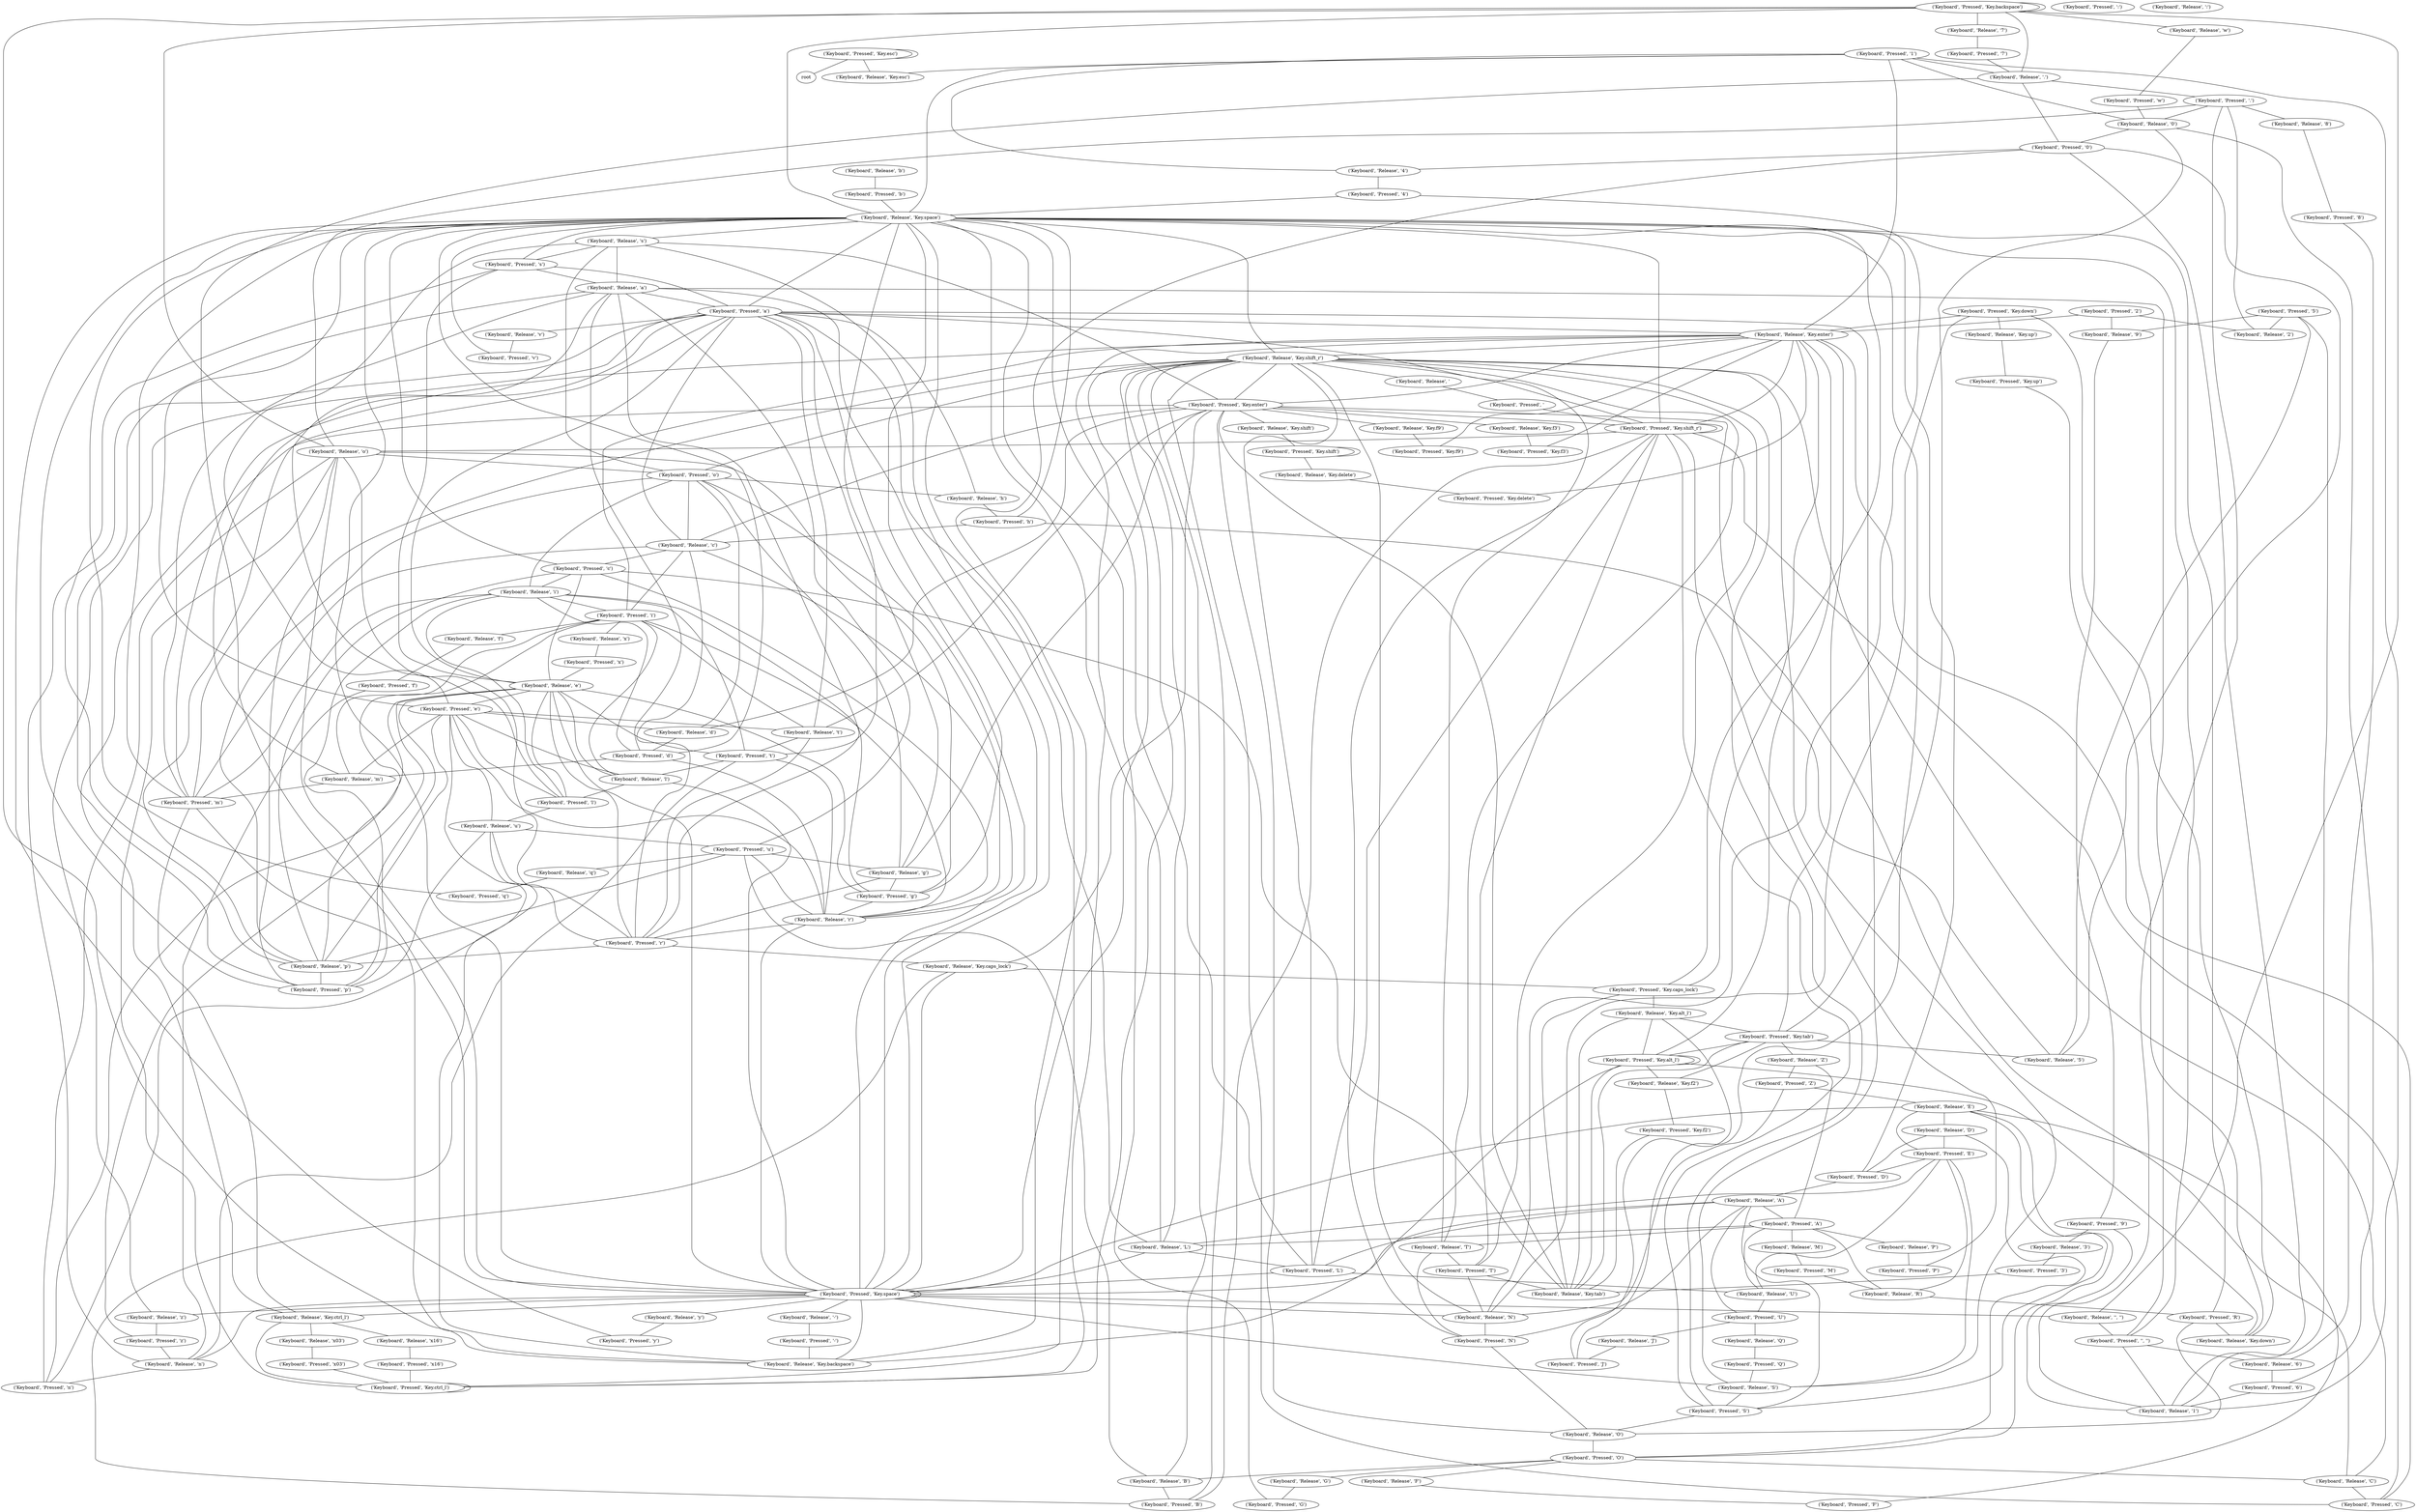 graph {
	root
	"('Keyboard', 'Pressed', 'Key.esc')"
	"('Keyboard', 'Pressed', 'Key.esc')" -- root
	"('Keyboard', 'Pressed', 'Key.esc')" -- "('Keyboard', 'Pressed', 'Key.esc')"
	"('Keyboard', 'Pressed', 'Key.esc')" -- "('Keyboard', 'Release', 'Key.esc')"
	"('Keyboard', 'Release', 'Key.esc')"
	"('Keyboard', 'Pressed', '1')"
	"('Keyboard', 'Pressed', '1')" -- "('Keyboard', 'Release', 'Key.esc')"
	"('Keyboard', 'Pressed', '1')" -- "('Keyboard', 'Release', '.')"
	"('Keyboard', 'Pressed', '1')" -- "('Keyboard', 'Release', '0')"
	"('Keyboard', 'Pressed', '1')" -- "('Keyboard', 'Release', 'Key.enter')"
	"('Keyboard', 'Pressed', '1')" -- "('Keyboard', 'Release', '4')"
	"('Keyboard', 'Pressed', '1')" -- "('Keyboard', 'Release', 'Key.space')"
	"('Keyboard', 'Release', '1')"
	"('Keyboard', 'Release', '1')" -- "('Keyboard', 'Pressed', '1')"
	"('Keyboard', 'Pressed', '9')"
	"('Keyboard', 'Pressed', '9')" -- "('Keyboard', 'Release', '1')"
	"('Keyboard', 'Pressed', '9')" -- "('Keyboard', 'Release', '3')"
	"('Keyboard', 'Release', '9')"
	"('Keyboard', 'Release', '9')" -- "('Keyboard', 'Pressed', '9')"
	"('Keyboard', 'Pressed', '2')"
	"('Keyboard', 'Pressed', '2')" -- "('Keyboard', 'Release', '9')"
	"('Keyboard', 'Pressed', '2')" -- "('Keyboard', 'Release', '2')"
	"('Keyboard', 'Pressed', '2')" -- "('Keyboard', 'Release', 'Key.enter')"
	"('Keyboard', 'Release', '2')"
	"('Keyboard', 'Pressed', '.')"
	"('Keyboard', 'Pressed', '.')" -- "('Keyboard', 'Release', '1')"
	"('Keyboard', 'Pressed', '.')" -- "('Keyboard', 'Release', '2')"
	"('Keyboard', 'Pressed', '.')" -- "('Keyboard', 'Release', '8')"
	"('Keyboard', 'Pressed', '.')" -- "('Keyboard', 'Release', '0')"
	"('Keyboard', 'Pressed', '.')" -- "('Keyboard', 'Release', 'o')"
	"('Keyboard', 'Release', '.')"
	"('Keyboard', 'Release', '.')" -- "('Keyboard', 'Pressed', '.')"
	"('Keyboard', 'Pressed', '6')"
	"('Keyboard', 'Pressed', '6')" -- "('Keyboard', 'Release', '1')"
	"('Keyboard', 'Pressed', '6')" -- "('Keyboard', 'Release', '0')"
	"('Keyboard', 'Release', '6')"
	"('Keyboard', 'Release', '6')" -- "('Keyboard', 'Pressed', '6')"
	"('Keyboard', 'Pressed', '8')"
	"('Keyboard', 'Pressed', '8')" -- "('Keyboard', 'Release', '6')"
	"('Keyboard', 'Release', '8')"
	"('Keyboard', 'Release', '8')" -- "('Keyboard', 'Pressed', '8')"
	"('Keyboard', 'Pressed', 'Key.backspace')"
	"('Keyboard', 'Pressed', 'Key.backspace')" -- "('Keyboard', 'Release', '.')"
	"('Keyboard', 'Pressed', 'Key.backspace')" -- "('Keyboard', 'Pressed', 'Key.backspace')"
	"('Keyboard', 'Pressed', 'Key.backspace')" -- "('Keyboard', 'Release', 'Key.backspace')"
	"('Keyboard', 'Pressed', 'Key.backspace')" -- "('Keyboard', 'Release', 'w')"
	"('Keyboard', 'Pressed', 'Key.backspace')" -- "('Keyboard', 'Release', 'o')"
	"('Keyboard', 'Pressed', 'Key.backspace')" -- "('Keyboard', 'Release', 'Key.space')"
	"('Keyboard', 'Pressed', 'Key.backspace')" -- "('Keyboard', 'Release', '7')"
	"('Keyboard', 'Pressed', 'Key.backspace')" -- "('Keyboard', 'Release', '', '')"
	"('Keyboard', 'Release', 'Key.backspace')"
	"('Keyboard', 'Pressed', '0')"
	"('Keyboard', 'Pressed', '0')" -- "('Keyboard', 'Release', '1')"
	"('Keyboard', 'Pressed', '0')" -- "('Keyboard', 'Release', '.')"
	"('Keyboard', 'Pressed', '0')" -- "('Keyboard', 'Release', 'Key.backspace')"
	"('Keyboard', 'Pressed', '0')" -- "('Keyboard', 'Release', '4')"
	"('Keyboard', 'Pressed', '0')" -- "('Keyboard', 'Release', '5')"
	"('Keyboard', 'Release', '0')"
	"('Keyboard', 'Release', '0')" -- "('Keyboard', 'Pressed', '0')"
	"('Keyboard', 'Pressed', 'w')"
	"('Keyboard', 'Pressed', 'w')" -- "('Keyboard', 'Release', '0')"
	"('Keyboard', 'Release', 'w')"
	"('Keyboard', 'Release', 'w')" -- "('Keyboard', 'Pressed', 'w')"
	"('Keyboard', 'Pressed', 'Key.alt_l')"
	"('Keyboard', 'Pressed', 'Key.alt_l')" -- "('Keyboard', 'Release', 'Key.backspace')"
	"('Keyboard', 'Pressed', 'Key.alt_l')" -- "('Keyboard', 'Pressed', 'Key.alt_l')"
	"('Keyboard', 'Pressed', 'Key.alt_l')" -- "('Keyboard', 'Release', 'Key.tab')"
	"('Keyboard', 'Pressed', 'Key.alt_l')" -- "('Keyboard', 'Release', 'Key.alt_l')"
	"('Keyboard', 'Pressed', 'Key.alt_l')" -- "('Keyboard', 'Release', 'Key.enter')"
	"('Keyboard', 'Pressed', 'Key.alt_l')" -- "('Keyboard', 'Release', 'Key.f2')"
	"('Keyboard', 'Pressed', 'Key.alt_l')" -- "('Keyboard', 'Release', 'Key.down')"
	"('Keyboard', 'Pressed', 'Key.tab')"
	"('Keyboard', 'Pressed', 'Key.tab')" -- "('Keyboard', 'Release', '0')"
	"('Keyboard', 'Pressed', 'Key.tab')" -- "('Keyboard', 'Pressed', 'Key.alt_l')"
	"('Keyboard', 'Pressed', 'Key.tab')" -- "('Keyboard', 'Release', 'Key.tab')"
	"('Keyboard', 'Pressed', 'Key.tab')" -- "('Keyboard', 'Release', 'Key.enter')"
	"('Keyboard', 'Pressed', 'Key.tab')" -- "('Keyboard', 'Release', 'Key.f2')"
	"('Keyboard', 'Pressed', 'Key.tab')" -- "('Keyboard', 'Release', '5')"
	"('Keyboard', 'Pressed', 'Key.tab')" -- "('Keyboard', 'Release', 'Z')"
	"('Keyboard', 'Release', 'Key.tab')"
	"('Keyboard', 'Release', 'Key.tab')" -- "('Keyboard', 'Release', 'Key.alt_l')"
	"('Keyboard', 'Release', 'Key.alt_l')"
	"('Keyboard', 'Release', 'Key.alt_l')" -- "('Keyboard', 'Pressed', 'Key.tab')"
	"('Keyboard', 'Pressed', 'Key.enter')"
	"('Keyboard', 'Pressed', 'Key.enter')" -- "('Keyboard', 'Release', 'Key.tab')"
	"('Keyboard', 'Pressed', 'Key.enter')" -- "('Keyboard', 'Release', 'Key.enter')"
	"('Keyboard', 'Pressed', 'Key.enter')" -- "('Keyboard', 'Release', 'Key.f9')"
	"('Keyboard', 'Pressed', 'Key.enter')" -- "('Keyboard', 'Release', 'c')"
	"('Keyboard', 'Pressed', 'Key.enter')" -- "('Keyboard', 'Release', 't')"
	"('Keyboard', 'Pressed', 'Key.enter')" -- "('Keyboard', 'Release', 's')"
	"('Keyboard', 'Pressed', 'Key.enter')" -- "('Keyboard', 'Release', 'Key.caps_lock')"
	"('Keyboard', 'Pressed', 'Key.enter')" -- "('Keyboard', 'Release', 'O')"
	"('Keyboard', 'Pressed', 'Key.enter')" -- "('Keyboard', 'Release', '5')"
	"('Keyboard', 'Pressed', 'Key.enter')" -- "('Keyboard', 'Release', 'Key.f3')"
	"('Keyboard', 'Pressed', 'Key.enter')" -- "('Keyboard', 'Release', 'g')"
	"('Keyboard', 'Pressed', 'Key.enter')" -- "('Keyboard', 'Release', 'd')"
	"('Keyboard', 'Pressed', 'Key.enter')" -- "('Keyboard', 'Release', 'Key.shift')"
	"('Keyboard', 'Pressed', 'Key.enter')" -- "('Keyboard', 'Release', 'Key.ctrl_l')"
	"('Keyboard', 'Pressed', 'Key.enter')" -- "('Keyboard', 'Pressed', 'Key.shift_r')"
	"('Keyboard', 'Release', 'Key.enter')"
	"('Keyboard', 'Release', 'Key.enter')" -- "('Keyboard', 'Release', 'Key.shift_r')"
	"('Keyboard', 'Pressed', 'Key.f9')"
	"('Keyboard', 'Pressed', 'Key.f9')" -- "('Keyboard', 'Release', 'Key.enter')"
	"('Keyboard', 'Release', 'Key.f9')"
	"('Keyboard', 'Release', 'Key.f9')" -- "('Keyboard', 'Pressed', 'Key.f9')"
	"('Keyboard', 'Pressed', 'Key.f2')"
	"('Keyboard', 'Pressed', 'Key.f2')" -- "('Keyboard', 'Release', 'Key.tab')"
	"('Keyboard', 'Release', 'Key.f2')"
	"('Keyboard', 'Release', 'Key.f2')" -- "('Keyboard', 'Pressed', 'Key.f2')"
	"('Keyboard', 'Pressed', 'c')"
	"('Keyboard', 'Pressed', 'c')" -- "('Keyboard', 'Release', 'Key.tab')"
	"('Keyboard', 'Pressed', 'c')" -- "('Keyboard', 'Release', 'r')"
	"('Keyboard', 'Pressed', 'c')" -- "('Keyboard', 'Release', 'e')"
	"('Keyboard', 'Pressed', 'c')" -- "('Keyboard', 'Release', 'Key.space')"
	"('Keyboard', 'Pressed', 'c')" -- "('Keyboard', 'Release', 'p')"
	"('Keyboard', 'Pressed', 'c')" -- "('Keyboard', 'Release', 'i')"
	"('Keyboard', 'Release', 'c')"
	"('Keyboard', 'Release', 'c')" -- "('Keyboard', 'Pressed', 'c')"
	"('Keyboard', 'Pressed', 'o')"
	"('Keyboard', 'Pressed', 'o')" -- "('Keyboard', 'Release', 'c')"
	"('Keyboard', 'Pressed', 'o')" -- "('Keyboard', 'Release', 'r')"
	"('Keyboard', 'Pressed', 'o')" -- "('Keyboard', 'Release', 's')"
	"('Keyboard', 'Pressed', 'o')" -- "('Keyboard', 'Release', 'g')"
	"('Keyboard', 'Pressed', 'o')" -- "('Keyboard', 'Release', 'p')"
	"('Keyboard', 'Pressed', 'o')" -- "('Keyboard', 'Release', 'h')"
	"('Keyboard', 'Pressed', 'o')" -- "('Keyboard', 'Release', 'd')"
	"('Keyboard', 'Pressed', 'o')" -- "('Keyboard', 'Release', 'i')"
	"('Keyboard', 'Pressed', 'o')" -- "('Keyboard', 'Release', 'Key.shift_r')"
	"('Keyboard', 'Release', 'o')"
	"('Keyboard', 'Release', 'o')" -- "('Keyboard', 'Pressed', 'o')"
	"('Keyboard', 'Pressed', 'r')"
	"('Keyboard', 'Pressed', 'r')" -- "('Keyboard', 'Release', 'c')"
	"('Keyboard', 'Pressed', 'r')" -- "('Keyboard', 'Release', 'o')"
	"('Keyboard', 'Pressed', 'r')" -- "('Keyboard', 'Release', 't')"
	"('Keyboard', 'Pressed', 'r')" -- "('Keyboard', 'Release', 'e')"
	"('Keyboard', 'Pressed', 'r')" -- "('Keyboard', 'Release', 'Key.caps_lock')"
	"('Keyboard', 'Pressed', 'r')" -- "('Keyboard', 'Release', 'g')"
	"('Keyboard', 'Pressed', 'r')" -- "('Keyboard', 'Release', 'a')"
	"('Keyboard', 'Pressed', 'r')" -- "('Keyboard', 'Release', 'u')"
	"('Keyboard', 'Pressed', 'r')" -- "('Keyboard', 'Release', 'p')"
	"('Keyboard', 'Release', 'r')"
	"('Keyboard', 'Release', 'r')" -- "('Keyboard', 'Pressed', 'r')"
	"('Keyboard', 'Pressed', 't')"
	"('Keyboard', 'Pressed', 't')" -- "('Keyboard', 'Release', 'r')"
	"('Keyboard', 'Pressed', 't')" -- "('Keyboard', 'Release', 'e')"
	"('Keyboard', 'Pressed', 't')" -- "('Keyboard', 'Release', 'Key.space')"
	"('Keyboard', 'Pressed', 't')" -- "('Keyboard', 'Release', 'n')"
	"('Keyboard', 'Pressed', 't')" -- "('Keyboard', 'Release', 'l')"
	"('Keyboard', 'Pressed', 't')" -- "('Keyboard', 'Release', 'i')"
	"('Keyboard', 'Release', 't')"
	"('Keyboard', 'Release', 't')" -- "('Keyboard', 'Pressed', 't')"
	"('Keyboard', 'Pressed', 'e')"
	"('Keyboard', 'Pressed', 'e')" -- "('Keyboard', 'Release', 'Key.backspace')"
	"('Keyboard', 'Pressed', 'e')" -- "('Keyboard', 'Release', 'r')"
	"('Keyboard', 'Pressed', 'e')" -- "('Keyboard', 'Release', 't')"
	"('Keyboard', 'Pressed', 'e')" -- "('Keyboard', 'Release', 's')"
	"('Keyboard', 'Pressed', 'e')" -- "('Keyboard', 'Release', 'Key.space')"
	"('Keyboard', 'Pressed', 'e')" -- "('Keyboard', 'Release', 'l')"
	"('Keyboard', 'Pressed', 'e')" -- "('Keyboard', 'Release', 'u')"
	"('Keyboard', 'Pressed', 'e')" -- "('Keyboard', 'Release', 'p')"
	"('Keyboard', 'Pressed', 'e')" -- "('Keyboard', 'Release', 'm')"
	"('Keyboard', 'Pressed', 'e')" -- "('Keyboard', 'Release', 'd')"
	"('Keyboard', 'Release', 'e')"
	"('Keyboard', 'Release', 'e')" -- "('Keyboard', 'Pressed', 'e')"
	"('Keyboard', 'Release', 'e')" -- "('Keyboard', 'Pressed', 'l')"
	"('Keyboard', 'Pressed', 's')"
	"('Keyboard', 'Pressed', 's')" -- "('Keyboard', 'Release', 'e')"
	"('Keyboard', 'Pressed', 's')" -- "('Keyboard', 'Release', 'Key.space')"
	"('Keyboard', 'Pressed', 's')" -- "('Keyboard', 'Pressed', 'a')"
	"('Keyboard', 'Pressed', 's')" -- "('Keyboard', 'Release', 'a')"
	"('Keyboard', 'Pressed', 's')" -- "('Keyboard', 'Release', 'p')"
	"('Keyboard', 'Release', 's')"
	"('Keyboard', 'Release', 's')" -- "('Keyboard', 'Pressed', 's')"
	"('Keyboard', 'Release', 's')" -- "('Keyboard', 'Pressed', 'Key.space')"
	"('Keyboard', 'Release', 's')" -- "('Keyboard', 'Release', 'a')"
	"('Keyboard', 'Pressed', 'Key.caps_lock')"
	"('Keyboard', 'Pressed', 'Key.caps_lock')" -- "('Keyboard', 'Release', 'Key.tab')"
	"('Keyboard', 'Pressed', 'Key.caps_lock')" -- "('Keyboard', 'Release', 'Key.alt_l')"
	"('Keyboard', 'Pressed', 'Key.caps_lock')" -- "('Keyboard', 'Release', 'Key.enter')"
	"('Keyboard', 'Pressed', 'Key.caps_lock')" -- "('Keyboard', 'Release', 'Key.space')"
	"('Keyboard', 'Release', 'Key.caps_lock')"
	"('Keyboard', 'Release', 'Key.caps_lock')" -- "('Keyboard', 'Pressed', 'Key.caps_lock')"
	"('Keyboard', 'Pressed', 'C')"
	"('Keyboard', 'Pressed', 'C')" -- "('Keyboard', 'Release', 'Key.enter')"
	"('Keyboard', 'Pressed', 'C')" -- "('Keyboard', 'Pressed', 'Key.shift_r')"
	"('Keyboard', 'Release', 'C')"
	"('Keyboard', 'Release', 'C')" -- "('Keyboard', 'Pressed', 'C')"
	"('Keyboard', 'Release', 'C')" -- "('Keyboard', 'Release', 'Key.shift_r')"
	"('Keyboard', 'Pressed', 'O')"
	"('Keyboard', 'Pressed', 'O')" -- "('Keyboard', 'Release', 'C')"
	"('Keyboard', 'Pressed', 'O')" -- "('Keyboard', 'Release', 'D')"
	"('Keyboard', 'Pressed', 'O')" -- "('Keyboard', 'Release', 'G')"
	"('Keyboard', 'Pressed', 'O')" -- "('Keyboard', 'Release', 'E')"
	"('Keyboard', 'Pressed', 'O')" -- "('Keyboard', 'Release', 'B')"
	"('Keyboard', 'Pressed', 'O')" -- "('Keyboard', 'Release', 'F')"
	"('Keyboard', 'Release', 'O')"
	"('Keyboard', 'Release', 'O')" -- "('Keyboard', 'Pressed', 'O')"
	"('Keyboard', 'Pressed', 'N')"
	"('Keyboard', 'Pressed', 'N')" -- "('Keyboard', 'Release', 'O')"
	"('Keyboard', 'Pressed', 'N')" -- "('Keyboard', 'Release', 'T')"
	"('Keyboard', 'Pressed', 'N')" -- "('Keyboard', 'Release', 'A')"
	"('Keyboard', 'Pressed', 'N')" -- "('Keyboard', 'Pressed', 'Key.shift_r')"
	"('Keyboard', 'Release', 'N')"
	"('Keyboard', 'Release', 'N')" -- "('Keyboard', 'Pressed', 'N')"
	"('Keyboard', 'Pressed', 'T')"
	"('Keyboard', 'Pressed', 'T')" -- "('Keyboard', 'Release', 'Key.tab')"
	"('Keyboard', 'Pressed', 'T')" -- "('Keyboard', 'Release', 'N')"
	"('Keyboard', 'Pressed', 'T')" -- "('Keyboard', 'Pressed', 'Key.shift_r')"
	"('Keyboard', 'Release', 'T')"
	"('Keyboard', 'Release', 'T')" -- "('Keyboard', 'Pressed', 'T')"
	"('Keyboard', 'Release', 'T')" -- "('Keyboard', 'Release', 'Key.shift_r')"
	"('Keyboard', 'Pressed', 'A')"
	"('Keyboard', 'Pressed', 'A')" -- "('Keyboard', 'Release', 'T')"
	"('Keyboard', 'Pressed', 'A')" -- "('Keyboard', 'Release', 'U')"
	"('Keyboard', 'Pressed', 'A')" -- "('Keyboard', 'Release', 'R')"
	"('Keyboard', 'Pressed', 'A')" -- "('Keyboard', 'Release', 'L')"
	"('Keyboard', 'Pressed', 'A')" -- "('Keyboard', 'Release', 'Z')"
	"('Keyboard', 'Pressed', 'A')" -- "('Keyboard', 'Release', 'P')"
	"('Keyboard', 'Pressed', 'A')" -- "('Keyboard', 'Release', 'M')"
	"('Keyboard', 'Release', 'A')"
	"('Keyboard', 'Release', 'A')" -- "('Keyboard', 'Pressed', 'A')"
	"('Keyboard', 'Pressed', 'D')"
	"('Keyboard', 'Pressed', 'D')" -- "('Keyboard', 'Release', 'A')"
	"('Keyboard', 'Pressed', 'D')" -- "('Keyboard', 'Release', 'Key.space')"
	"('Keyboard', 'Release', 'D')"
	"('Keyboard', 'Release', 'D')" -- "('Keyboard', 'Pressed', 'D')"
	"('Keyboard', 'Release', 'D')" -- "('Keyboard', 'Pressed', 'E')"
	"('Keyboard', 'Pressed', '4')"
	"('Keyboard', 'Pressed', '4')" -- "('Keyboard', 'Release', 'N')"
	"('Keyboard', 'Pressed', '4')" -- "('Keyboard', 'Release', 'Key.space')"
	"('Keyboard', 'Release', '4')"
	"('Keyboard', 'Release', '4')" -- "('Keyboard', 'Pressed', '4')"
	"('Keyboard', 'Pressed', '3')"
	"('Keyboard', 'Pressed', '3')" -- "('Keyboard', 'Release', 'Key.tab')"
	"('Keyboard', 'Release', '3')"
	"('Keyboard', 'Release', '3')" -- "('Keyboard', 'Pressed', '3')"
	"('Keyboard', 'Pressed', '5')"
	"('Keyboard', 'Pressed', '5')" -- "('Keyboard', 'Release', '1')"
	"('Keyboard', 'Pressed', '5')" -- "('Keyboard', 'Release', '9')"
	"('Keyboard', 'Pressed', '5')" -- "('Keyboard', 'Release', '2')"
	"('Keyboard', 'Pressed', '5')" -- "('Keyboard', 'Release', '5')"
	"('Keyboard', 'Release', '5')"
	"('Keyboard', 'Pressed', 'Key.f3')"
	"('Keyboard', 'Pressed', 'Key.f3')" -- "('Keyboard', 'Release', 'Key.enter')"
	"('Keyboard', 'Release', 'Key.f3')"
	"('Keyboard', 'Release', 'Key.f3')" -- "('Keyboard', 'Pressed', 'Key.f3')"
	"('Keyboard', 'Pressed', 'Key.down')"
	"('Keyboard', 'Pressed', 'Key.down')" -- "('Keyboard', 'Release', 'Key.enter')"
	"('Keyboard', 'Pressed', 'Key.down')" -- "('Keyboard', 'Release', 'N')"
	"('Keyboard', 'Pressed', 'Key.down')" -- "('Keyboard', 'Release', 'Key.down')"
	"('Keyboard', 'Pressed', 'Key.down')" -- "('Keyboard', 'Release', 'Key.up')"
	"('Keyboard', 'Release', 'Key.down')"
	"('Keyboard', 'Pressed', 'J')"
	"('Keyboard', 'Pressed', 'J')" -- "('Keyboard', 'Release', 'Key.alt_l')"
	"('Keyboard', 'Pressed', 'J')" -- "('Keyboard', 'Release', 'Key.space')"
	"('Keyboard', 'Release', 'J')"
	"('Keyboard', 'Release', 'J')" -- "('Keyboard', 'Pressed', 'J')"
	"('Keyboard', 'Pressed', 'U')"
	"('Keyboard', 'Pressed', 'U')" -- "('Keyboard', 'Release', 'A')"
	"('Keyboard', 'Pressed', 'U')" -- "('Keyboard', 'Release', 'J')"
	"('Keyboard', 'Pressed', 'U')" -- "('Keyboard', 'Release', 'Q')"
	"('Keyboard', 'Release', 'U')"
	"('Keyboard', 'Release', 'U')" -- "('Keyboard', 'Pressed', 'U')"
	"('Keyboard', 'Pressed', 'Key.space')"
	"('Keyboard', 'Pressed', 'Key.space')" -- "('Keyboard', 'Release', '.')"
	"('Keyboard', 'Pressed', 'Key.space')" -- "('Keyboard', 'Release', 'Key.backspace')"
	"('Keyboard', 'Pressed', 'Key.space')" -- "('Keyboard', 'Release', 'c')"
	"('Keyboard', 'Pressed', 'Key.space')" -- "('Keyboard', 'Release', 'o')"
	"('Keyboard', 'Pressed', 'Key.space')" -- "('Keyboard', 'Release', 'r')"
	"('Keyboard', 'Pressed', 'Key.space')" -- "('Keyboard', 'Release', 'e')"
	"('Keyboard', 'Pressed', 'Key.space')" -- "('Keyboard', 'Release', 'Key.caps_lock')"
	"('Keyboard', 'Pressed', 'Key.space')" -- "('Keyboard', 'Release', 'N')"
	"('Keyboard', 'Pressed', 'Key.space')" -- "('Keyboard', 'Release', 'A')"
	"('Keyboard', 'Pressed', 'Key.space')" -- "('Keyboard', 'Pressed', 'Key.space')"
	"('Keyboard', 'Pressed', 'Key.space')" -- "('Keyboard', 'Release', 'Key.space')"
	"('Keyboard', 'Pressed', 'Key.space')" -- "('Keyboard', 'Release', 'L')"
	"('Keyboard', 'Pressed', 'Key.space')" -- "('Keyboard', 'Release', 'E')"
	"('Keyboard', 'Pressed', 'Key.space')" -- "('Keyboard', 'Release', 'n')"
	"('Keyboard', 'Pressed', 'Key.space')" -- "('Keyboard', 'Release', 'z')"
	"('Keyboard', 'Pressed', 'Key.space')" -- "('Keyboard', 'Release', 'a')"
	"('Keyboard', 'Pressed', 'Key.space')" -- "('Keyboard', 'Release', 'l')"
	"('Keyboard', 'Pressed', 'Key.space')" -- "('Keyboard', 'Release', 'Key.ctrl_l')"
	"('Keyboard', 'Pressed', 'Key.space')" -- "('Keyboard', 'Release', 'Key.shift_r')"
	"('Keyboard', 'Pressed', 'Key.space')" -- "('Keyboard', 'Release', '', '')"
	"('Keyboard', 'Pressed', 'Key.space')" -- "('Keyboard', 'Release', '-')"
	"('Keyboard', 'Pressed', 'Key.space')" -- "('Keyboard', 'Release', 'S')"
	"('Keyboard', 'Pressed', 'Key.space')" -- "('Keyboard', 'Release', 'y')"
	"('Keyboard', 'Release', 'Key.space')"
	"('Keyboard', 'Release', 'Key.space')" -- "('Keyboard', 'Release', 's')"
	"('Keyboard', 'Release', 'Key.space')" -- "('Keyboard', 'Pressed', 'L')"
	"('Keyboard', 'Release', 'Key.space')" -- "('Keyboard', 'Release', 'Key.shift_r')"
	"('Keyboard', 'Pressed', 'Key.up')"
	"('Keyboard', 'Pressed', 'Key.up')" -- "('Keyboard', 'Release', 'Key.down')"
	"('Keyboard', 'Release', 'Key.up')"
	"('Keyboard', 'Release', 'Key.up')" -- "('Keyboard', 'Pressed', 'Key.up')"
	"('Keyboard', 'Pressed', 'R')"
	"('Keyboard', 'Pressed', 'R')" -- "('Keyboard', 'Release', 'O')"
	"('Keyboard', 'Pressed', 'R')" -- "('Keyboard', 'Release', 'Key.down')"
	"('Keyboard', 'Pressed', 'R')" -- "('Keyboard', 'Release', 'Key.space')"
	"('Keyboard', 'Release', 'R')"
	"('Keyboard', 'Release', 'R')" -- "('Keyboard', 'Pressed', 'R')"
	"('Keyboard', 'Pressed', 'L')"
	"('Keyboard', 'Pressed', 'L')" -- "('Keyboard', 'Release', 'A')"
	"('Keyboard', 'Pressed', 'L')" -- "('Keyboard', 'Release', 'U')"
	"('Keyboard', 'Pressed', 'L')" -- "('Keyboard', 'Pressed', 'Key.space')"
	"('Keyboard', 'Pressed', 'L')" -- "('Keyboard', 'Pressed', 'Key.shift_r')"
	"('Keyboard', 'Release', 'L')"
	"('Keyboard', 'Release', 'L')" -- "('Keyboard', 'Release', 'Key.space')"
	"('Keyboard', 'Release', 'L')" -- "('Keyboard', 'Pressed', 'L')"
	"('Keyboard', 'Release', 'L')" -- "('Keyboard', 'Release', 'Key.shift_r')"
	"('Keyboard', 'Pressed', 'G')"
	"('Keyboard', 'Pressed', 'G')" -- "('Keyboard', 'Release', 'Key.space')"
	"('Keyboard', 'Release', 'G')"
	"('Keyboard', 'Release', 'G')" -- "('Keyboard', 'Pressed', 'G')"
	"('Keyboard', 'Pressed', 'Z')"
	"('Keyboard', 'Pressed', 'Z')" -- "('Keyboard', 'Release', 'N')"
	"('Keyboard', 'Pressed', 'Z')" -- "('Keyboard', 'Release', 'E')"
	"('Keyboard', 'Release', 'Z')"
	"('Keyboard', 'Release', 'Z')" -- "('Keyboard', 'Pressed', 'Z')"
	"('Keyboard', 'Pressed', 'E')"
	"('Keyboard', 'Pressed', 'E')" -- "('Keyboard', 'Pressed', 'D')"
	"('Keyboard', 'Pressed', 'E')" -- "('Keyboard', 'Release', 'U')"
	"('Keyboard', 'Pressed', 'E')" -- "('Keyboard', 'Release', 'R')"
	"('Keyboard', 'Pressed', 'E')" -- "('Keyboard', 'Release', 'L')"
	"('Keyboard', 'Pressed', 'E')" -- "('Keyboard', 'Release', 'S')"
	"('Keyboard', 'Release', 'E')"
	"('Keyboard', 'Release', 'E')" -- "('Keyboard', 'Release', 'D')"
	"('Keyboard', 'Release', 'E')" -- "('Keyboard', 'Pressed', 'E')"
	"('Keyboard', 'Pressed', 'g')"
	"('Keyboard', 'Pressed', 'g')" -- "('Keyboard', 'Release', 'o')"
	"('Keyboard', 'Pressed', 'g')" -- "('Keyboard', 'Release', 'r')"
	"('Keyboard', 'Pressed', 'g')" -- "('Keyboard', 'Release', 'e')"
	"('Keyboard', 'Pressed', 'g')" -- "('Keyboard', 'Release', 'Key.space')"
	"('Keyboard', 'Pressed', 'g')" -- "('Keyboard', 'Release', 'i')"
	"('Keyboard', 'Release', 'g')"
	"('Keyboard', 'Release', 'g')" -- "('Keyboard', 'Pressed', 'g')"
	"('Keyboard', 'Pressed', 'n')"
	"('Keyboard', 'Pressed', 'n')" -- "('Keyboard', 'Release', 'o')"
	"('Keyboard', 'Pressed', 'n')" -- "('Keyboard', 'Release', 'e')"
	"('Keyboard', 'Pressed', 'n')" -- "('Keyboard', 'Release', 'u')"
	"('Keyboard', 'Release', 'n')"
	"('Keyboard', 'Release', 'n')" -- "('Keyboard', 'Pressed', 'n')"
	"('Keyboard', 'Pressed', 'z')"
	"('Keyboard', 'Pressed', 'z')" -- "('Keyboard', 'Release', 'e')"
	"('Keyboard', 'Pressed', 'z')" -- "('Keyboard', 'Release', 'n')"
	"('Keyboard', 'Release', 'z')"
	"('Keyboard', 'Release', 'z')" -- "('Keyboard', 'Pressed', 'z')"
	"('Keyboard', 'Pressed', 'a')"
	"('Keyboard', 'Pressed', 'a')" -- "('Keyboard', 'Release', 'Key.enter')"
	"('Keyboard', 'Pressed', 'a')" -- "('Keyboard', 'Release', 'c')"
	"('Keyboard', 'Pressed', 'a')" -- "('Keyboard', 'Release', 'r')"
	"('Keyboard', 'Pressed', 'a')" -- "('Keyboard', 'Release', 't')"
	"('Keyboard', 'Pressed', 'a')" -- "('Keyboard', 'Release', 'e')"
	"('Keyboard', 'Pressed', 'a')" -- "('Keyboard', 'Release', 'T')"
	"('Keyboard', 'Pressed', 'a')" -- "('Keyboard', 'Release', 'Key.space')"
	"('Keyboard', 'Pressed', 'a')" -- "('Keyboard', 'Release', 'L')"
	"('Keyboard', 'Pressed', 'a')" -- "('Keyboard', 'Release', 'g')"
	"('Keyboard', 'Pressed', 'a')" -- "('Keyboard', 'Release', 'n')"
	"('Keyboard', 'Pressed', 'a')" -- "('Keyboard', 'Release', 'z')"
	"('Keyboard', 'Pressed', 'a')" -- "('Keyboard', 'Release', 'p')"
	"('Keyboard', 'Pressed', 'a')" -- "('Keyboard', 'Release', 'h')"
	"('Keyboard', 'Pressed', 'a')" -- "('Keyboard', 'Release', 'm')"
	"('Keyboard', 'Pressed', 'a')" -- "('Keyboard', 'Release', 'S')"
	"('Keyboard', 'Pressed', 'a')" -- "('Keyboard', 'Release', 'v')"
	"('Keyboard', 'Release', 'a')"
	"('Keyboard', 'Release', 'a')" -- "('Keyboard', 'Pressed', 'a')"
	"('Keyboard', 'Pressed', 'l')"
	"('Keyboard', 'Pressed', 'l')" -- "('Keyboard', 'Pressed', 'e')"
	"('Keyboard', 'Pressed', 'l')" -- "('Keyboard', 'Release', 'a')"
	"('Keyboard', 'Pressed', 'l')" -- "('Keyboard', 'Release', 'u')"
	"('Keyboard', 'Pressed', 'l')" -- "('Keyboard', 'Release', 'i')"
	"('Keyboard', 'Release', 'l')"
	"('Keyboard', 'Release', 'l')" -- "('Keyboard', 'Release', 'e')"
	"('Keyboard', 'Release', 'l')" -- "('Keyboard', 'Pressed', 'l')"
	"('Keyboard', 'Pressed', 'u')"
	"('Keyboard', 'Pressed', 'u')" -- "('Keyboard', 'Release', 'r')"
	"('Keyboard', 'Pressed', 'u')" -- "('Keyboard', 'Release', 'g')"
	"('Keyboard', 'Pressed', 'u')" -- "('Keyboard', 'Release', 'a')"
	"('Keyboard', 'Pressed', 'u')" -- "('Keyboard', 'Release', 'p')"
	"('Keyboard', 'Pressed', 'u')" -- "('Keyboard', 'Release', 'B')"
	"('Keyboard', 'Pressed', 'u')" -- "('Keyboard', 'Release', 'q')"
	"('Keyboard', 'Release', 'u')"
	"('Keyboard', 'Release', 'u')" -- "('Keyboard', 'Pressed', 'u')"
	"('Keyboard', 'Pressed', 'p')"
	"('Keyboard', 'Pressed', 'p')" -- "('Keyboard', 'Release', 'e')"
	"('Keyboard', 'Pressed', 'p')" -- "('Keyboard', 'Release', 'Key.space')"
	"('Keyboard', 'Pressed', 'p')" -- "('Keyboard', 'Release', 'a')"
	"('Keyboard', 'Pressed', 'p')" -- "('Keyboard', 'Release', 'u')"
	"('Keyboard', 'Pressed', 'p')" -- "('Keyboard', 'Release', 'i')"
	"('Keyboard', 'Pressed', 'p')" -- "('Keyboard', 'Release', 'Key.shift_r')"
	"('Keyboard', 'Release', 'p')"
	"('Keyboard', 'Release', 'p')" -- "('Keyboard', 'Pressed', 'p')"
	"('Keyboard', 'Pressed', 'h')"
	"('Keyboard', 'Pressed', 'h')" -- "('Keyboard', 'Release', 'c')"
	"('Keyboard', 'Pressed', 'h')" -- "('Keyboard', 'Release', 'C')"
	"('Keyboard', 'Pressed', 'h')" -- "('Keyboard', 'Release', 'Key.space')"
	"('Keyboard', 'Release', 'h')"
	"('Keyboard', 'Release', 'h')" -- "('Keyboard', 'Pressed', 'h')"
	"('Keyboard', 'Pressed', 'm')"
	"('Keyboard', 'Pressed', 'm')" -- "('Keyboard', 'Release', 'Key.backspace')"
	"('Keyboard', 'Pressed', 'm')" -- "('Keyboard', 'Release', 'Key.enter')"
	"('Keyboard', 'Pressed', 'm')" -- "('Keyboard', 'Release', 'c')"
	"('Keyboard', 'Pressed', 'm')" -- "('Keyboard', 'Release', 'o')"
	"('Keyboard', 'Pressed', 'm')" -- "('Keyboard', 'Release', 'Key.space')"
	"('Keyboard', 'Pressed', 'm')" -- "('Keyboard', 'Release', 'a')"
	"('Keyboard', 'Pressed', 'm')" -- "('Keyboard', 'Release', 'i')"
	"('Keyboard', 'Pressed', 'm')" -- "('Keyboard', 'Release', 'Key.ctrl_l')"
	"('Keyboard', 'Release', 'm')"
	"('Keyboard', 'Release', 'm')" -- "('Keyboard', 'Pressed', 'm')"
	"('Keyboard', 'Pressed', 'd')"
	"('Keyboard', 'Pressed', 'd')" -- "('Keyboard', 'Release', 'r')"
	"('Keyboard', 'Pressed', 'd')" -- "('Keyboard', 'Release', 'Key.space')"
	"('Keyboard', 'Pressed', 'd')" -- "('Keyboard', 'Release', 'a')"
	"('Keyboard', 'Pressed', 'd')" -- "('Keyboard', 'Release', 'm')"
	"('Keyboard', 'Pressed', 'd')" -- "('Keyboard', 'Release', 'i')"
	"('Keyboard', 'Release', 'd')"
	"('Keyboard', 'Release', 'd')" -- "('Keyboard', 'Pressed', 'd')"
	"('Keyboard', 'Pressed', 'i')"
	"('Keyboard', 'Pressed', 'i')" -- "('Keyboard', 'Release', 'Key.enter')"
	"('Keyboard', 'Pressed', 'i')" -- "('Keyboard', 'Release', 'c')"
	"('Keyboard', 'Pressed', 'i')" -- "('Keyboard', 'Release', 'r')"
	"('Keyboard', 'Pressed', 'i')" -- "('Keyboard', 'Release', 't')"
	"('Keyboard', 'Pressed', 'i')" -- "('Keyboard', 'Release', 'l')"
	"('Keyboard', 'Pressed', 'i')" -- "('Keyboard', 'Release', 'p')"
	"('Keyboard', 'Pressed', 'i')" -- "('Keyboard', 'Release', 'm')"
	"('Keyboard', 'Pressed', 'i')" -- "('Keyboard', 'Release', 'f')"
	"('Keyboard', 'Pressed', 'i')" -- "('Keyboard', 'Release', 'x')"
	"('Keyboard', 'Release', 'i')"
	"('Keyboard', 'Release', 'i')" -- "('Keyboard', 'Pressed', 'i')"
	"('Keyboard', 'Pressed', 'f')"
	"('Keyboard', 'Pressed', 'f')" -- "('Keyboard', 'Release', 'n')"
	"('Keyboard', 'Release', 'f')"
	"('Keyboard', 'Release', 'f')" -- "('Keyboard', 'Pressed', 'f')"
	"('Keyboard', 'Pressed', '7')"
	"('Keyboard', 'Pressed', '7')" -- "('Keyboard', 'Release', '.')"
	"('Keyboard', 'Release', '7')"
	"('Keyboard', 'Release', '7')" -- "('Keyboard', 'Pressed', '7')"
	"('Keyboard', 'Pressed', 'x')"
	"('Keyboard', 'Pressed', 'x')" -- "('Keyboard', 'Release', 'e')"
	"('Keyboard', 'Release', 'x')"
	"('Keyboard', 'Release', 'x')" -- "('Keyboard', 'Pressed', 'x')"
	"('Keyboard', 'Pressed', 'Key.delete')"
	"('Keyboard', 'Pressed', 'Key.delete')" -- "('Keyboard', 'Release', 'Key.enter')"
	"('Keyboard', 'Release', 'Key.delete')"
	"('Keyboard', 'Release', 'Key.delete')" -- "('Keyboard', 'Pressed', 'Key.delete')"
	"('Keyboard', 'Pressed', 'Key.shift')"
	"('Keyboard', 'Pressed', 'Key.shift')" -- "('Keyboard', 'Release', 'Key.delete')"
	"('Keyboard', 'Pressed', 'Key.shift')" -- "('Keyboard', 'Pressed', 'Key.shift')"
	"('Keyboard', 'Release', 'Key.shift')"
	"('Keyboard', 'Release', 'Key.shift')" -- "('Keyboard', 'Pressed', 'Key.shift')"
	"('Keyboard', 'Pressed', 'Key.ctrl_l')"
	"('Keyboard', 'Pressed', 'Key.ctrl_l')" -- "('Keyboard', 'Release', 'Key.enter')"
	"('Keyboard', 'Pressed', 'Key.ctrl_l')" -- "('Keyboard', 'Release', 'o')"
	"('Keyboard', 'Pressed', 'Key.ctrl_l')" -- "('Keyboard', 'Release', 'Key.space')"
	"('Keyboard', 'Pressed', 'Key.ctrl_l')" -- "('Keyboard', 'Pressed', 'Key.ctrl_l')"
	"('Keyboard', 'Pressed', 'Key.ctrl_l')" -- "('Keyboard', 'Release', 'Key.ctrl_l')"
	"('Keyboard', 'Pressed', 'Key.ctrl_l')" -- "('Keyboard', 'Release', 'Key.shift_r')"
	"('Keyboard', 'Pressed', '\x03')"
	"('Keyboard', 'Pressed', '\x03')" -- "('Keyboard', 'Pressed', 'Key.ctrl_l')"
	"('Keyboard', 'Release', '\x03')"
	"('Keyboard', 'Release', '\x03')" -- "('Keyboard', 'Pressed', '\x03')"
	"('Keyboard', 'Release', 'Key.ctrl_l')"
	"('Keyboard', 'Release', 'Key.ctrl_l')" -- "('Keyboard', 'Release', '\x03')"
	"('Keyboard', 'Release', 'Key.ctrl_l')" -- "('Keyboard', 'Release', '\x16')"
	"('Keyboard', 'Pressed', '\x16')"
	"('Keyboard', 'Pressed', '\x16')" -- "('Keyboard', 'Pressed', 'Key.ctrl_l')"
	"('Keyboard', 'Release', '\x16')"
	"('Keyboard', 'Release', '\x16')" -- "('Keyboard', 'Pressed', '\x16')"
	"('Keyboard', 'Pressed', 'Key.shift_r')"
	"('Keyboard', 'Pressed', 'Key.shift_r')" -- "('Keyboard', 'Release', 'Key.enter')"
	"('Keyboard', 'Pressed', 'Key.shift_r')" -- "('Keyboard', 'Release', 'o')"
	"('Keyboard', 'Pressed', 'Key.shift_r')" -- "('Keyboard', 'Release', 'Key.space')"
	"('Keyboard', 'Pressed', 'Key.shift_r')" -- "('Keyboard', 'Pressed', 'Key.shift_r')"
	"('Keyboard', 'Pressed', 'Key.shift_r')" -- "('Keyboard', 'Release', 'Key.shift_r')"
	"('Keyboard', 'Release', 'Key.shift_r')"
	"('Keyboard', 'Release', 'Key.shift_r')" -- "('Keyboard', 'Pressed', 'Key.enter')"
	"('Keyboard', 'Release', 'Key.shift_r')" -- "('Keyboard', 'Pressed', 'C')"
	"('Keyboard', 'Release', 'Key.shift_r')" -- "('Keyboard', 'Release', 'N')"
	"('Keyboard', 'Release', 'Key.shift_r')" -- "('Keyboard', 'Pressed', 'T')"
	"('Keyboard', 'Release', 'Key.shift_r')" -- "('Keyboard', 'Pressed', 'L')"
	"('Keyboard', 'Release', 'Key.shift_r')" -- "('Keyboard', 'Pressed', 'B')"
	"('Keyboard', 'Release', 'Key.shift_r')" -- "('Keyboard', 'Release', '":"')"
	"('Keyboard', 'Release', 'Key.shift_r')" -- "('Keyboard', 'Pressed', 'S')"
	"('Keyboard', 'Pressed', 'B')"
	"('Keyboard', 'Pressed', 'B')" -- "('Keyboard', 'Release', 'Key.caps_lock')"
	"('Keyboard', 'Pressed', 'B')" -- "('Keyboard', 'Pressed', 'Key.shift_r')"
	"('Keyboard', 'Release', 'B')"
	"('Keyboard', 'Release', 'B')" -- "('Keyboard', 'Release', 'Key.shift_r')"
	"('Keyboard', 'Release', 'B')" -- "('Keyboard', 'Pressed', 'B')"
	"('Keyboard', 'Pressed', '', '')"
	"('Keyboard', 'Pressed', '', '')" -- "('Keyboard', 'Release', '1')"
	"('Keyboard', 'Pressed', '', '')" -- "('Keyboard', 'Release', '6')"
	"('Keyboard', 'Pressed', '', '')" -- "('Keyboard', 'Release', 'Key.space')"
	"('Keyboard', 'Pressed', '', '')" -- "('Keyboard', 'Release', 'a')"
	"('Keyboard', 'Release', '', '')"
	"('Keyboard', 'Release', '', '')" -- "('Keyboard', 'Pressed', '', '')"
	"('Keyboard', 'Pressed', ':')"
	"('Keyboard', 'Pressed', '":"')" -- "('Keyboard', 'Pressed', 'Key.shift_r')"
	"('Keyboard', 'Release', ':')"
	"('Keyboard', 'Release', '":"')" -- "('Keyboard', 'Pressed', '":"')"
	"('Keyboard', 'Pressed', '-')"
	"('Keyboard', 'Pressed', '-')" -- "('Keyboard', 'Release', 'Key.backspace')"
	"('Keyboard', 'Release', '-')"
	"('Keyboard', 'Release', '-')" -- "('Keyboard', 'Pressed', '-')"
	"('Keyboard', 'Pressed', 'S')"
	"('Keyboard', 'Pressed', 'S')" -- "('Keyboard', 'Release', 'O')"
	"('Keyboard', 'Pressed', 'S')" -- "('Keyboard', 'Release', 'A')"
	"('Keyboard', 'Pressed', 'S')" -- "('Keyboard', 'Release', 'E')"
	"('Keyboard', 'Pressed', 'S')" -- "('Keyboard', 'Pressed', 'Key.shift_r')"
	"('Keyboard', 'Release', 'S')"
	"('Keyboard', 'Release', 'S')" -- "('Keyboard', 'Release', 'Key.shift_r')"
	"('Keyboard', 'Release', 'S')" -- "('Keyboard', 'Pressed', 'S')"
	"('Keyboard', 'Pressed', 'y')"
	"('Keyboard', 'Pressed', 'y')" -- "('Keyboard', 'Release', 'Key.space')"
	"('Keyboard', 'Release', 'y')"
	"('Keyboard', 'Release', 'y')" -- "('Keyboard', 'Pressed', 'y')"
	"('Keyboard', 'Pressed', 'q')"
	"('Keyboard', 'Pressed', 'q')" -- "('Keyboard', 'Release', 'Key.space')"
	"('Keyboard', 'Release', 'q')"
	"('Keyboard', 'Release', 'q')" -- "('Keyboard', 'Pressed', 'q')"
	"('Keyboard', 'Pressed', 'v')"
	"('Keyboard', 'Pressed', 'v')" -- "('Keyboard', 'Release', 'Key.space')"
	"('Keyboard', 'Release', 'v')"
	"('Keyboard', 'Release', 'v')" -- "('Keyboard', 'Pressed', 'v')"
	"('Keyboard', 'Pressed', 'P')"
	"('Keyboard', 'Pressed', 'P')" -- "('Keyboard', 'Pressed', 'Key.shift_r')"
	"('Keyboard', 'Release', 'P')"
	"('Keyboard', 'Release', 'P')" -- "('Keyboard', 'Pressed', 'P')"
	"('Keyboard', 'Pressed', 'Q')"
	"('Keyboard', 'Pressed', 'Q')" -- "('Keyboard', 'Release', 'S')"
	"('Keyboard', 'Release', 'Q')"
	"('Keyboard', 'Release', 'Q')" -- "('Keyboard', 'Pressed', 'Q')"
	"('Keyboard', 'Pressed', 'F')"
	"('Keyboard', 'Pressed', 'F')" -- "('Keyboard', 'Release', 'E')"
	"('Keyboard', 'Release', 'F')"
	"('Keyboard', 'Release', 'F')" -- "('Keyboard', 'Pressed', 'F')"
	"('Keyboard', 'Pressed', 'M')"
	"('Keyboard', 'Pressed', 'M')" -- "('Keyboard', 'Release', 'R')"
	"('Keyboard', 'Release', 'M')"
	"('Keyboard', 'Release', 'M')" -- "('Keyboard', 'Pressed', 'M')"
	"('Keyboard', 'Pressed', 'b')"
	"('Keyboard', 'Pressed', 'b')" -- "('Keyboard', 'Release', 'Key.space')"
	"('Keyboard', 'Release', 'b')"
	"('Keyboard', 'Release', 'b')" -- "('Keyboard', 'Pressed', 'b')"
}
